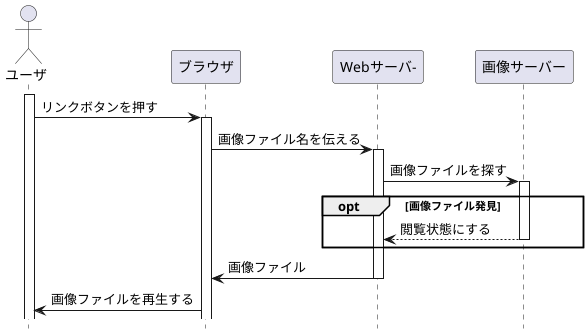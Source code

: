 @startuml シーケンス図
    hide footbox
    Actor "ユーザ" as user
    participant "ブラウザ" as browser
    participant "Webサーバ-" as webserver
    participant "画像サーバー" as imageserver

    activate user
    user -> browser : リンクボタンを押す

        activate browser
        browser -> webserver : 画像ファイル名を伝える

            activate webserver
            webserver -> imageserver : 画像ファイルを探す

                opt 画像ファイル発見
                    activate imageserver
                    webserver <-- imageserver : 閲覧状態にする
                    deactivate imageserver
                end alt
                    
            browser <- webserver : 画像ファイル
            deactivate webserver
    user <- browser : 画像ファイルを再生する
@enduml